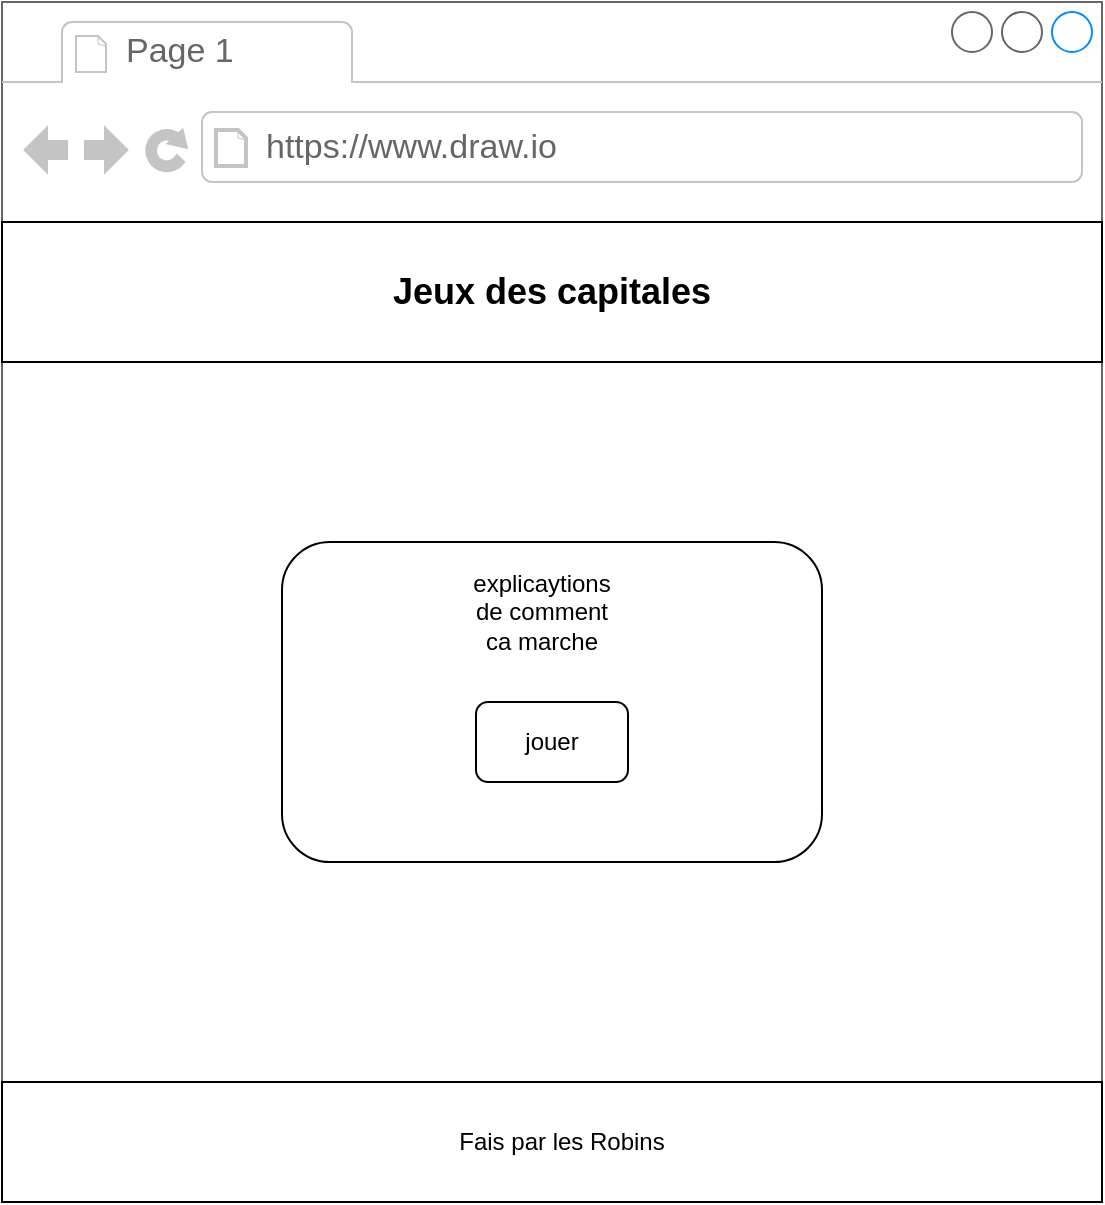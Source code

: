<mxfile pages="2">
    <diagram id="vtp9Bg_XsvQ4TJa4SPZH" name="Page-1">
        <mxGraphModel dx="1154" dy="509" grid="1" gridSize="10" guides="1" tooltips="1" connect="1" arrows="1" fold="1" page="1" pageScale="1" pageWidth="827" pageHeight="1169" math="0" shadow="0">
            <root>
                <mxCell id="0"/>
                <mxCell id="1" parent="0"/>
                <mxCell id="pom_ysKEY-f78XnHbZMB-1" value="" style="strokeWidth=1;shadow=0;dashed=0;align=center;html=1;shape=mxgraph.mockup.containers.browserWindow;rSize=0;strokeColor=#666666;strokeColor2=#008cff;strokeColor3=#c4c4c4;mainText=,;recursiveResize=0;" parent="1" vertex="1">
                    <mxGeometry x="120" y="90" width="550" height="600" as="geometry"/>
                </mxCell>
                <mxCell id="pom_ysKEY-f78XnHbZMB-2" value="Page 1" style="strokeWidth=1;shadow=0;dashed=0;align=center;html=1;shape=mxgraph.mockup.containers.anchor;fontSize=17;fontColor=#666666;align=left;" parent="pom_ysKEY-f78XnHbZMB-1" vertex="1">
                    <mxGeometry x="60" y="12" width="110" height="26" as="geometry"/>
                </mxCell>
                <mxCell id="pom_ysKEY-f78XnHbZMB-3" value="https://www.draw.io" style="strokeWidth=1;shadow=0;dashed=0;align=center;html=1;shape=mxgraph.mockup.containers.anchor;rSize=0;fontSize=17;fontColor=#666666;align=left;" parent="pom_ysKEY-f78XnHbZMB-1" vertex="1">
                    <mxGeometry x="130" y="60" width="250" height="26" as="geometry"/>
                </mxCell>
                <mxCell id="pom_ysKEY-f78XnHbZMB-4" value="" style="rounded=0;whiteSpace=wrap;html=1;" parent="pom_ysKEY-f78XnHbZMB-1" vertex="1">
                    <mxGeometry y="110" width="550" height="70" as="geometry"/>
                </mxCell>
                <mxCell id="pom_ysKEY-f78XnHbZMB-6" value="" style="rounded=0;whiteSpace=wrap;html=1;" parent="pom_ysKEY-f78XnHbZMB-1" vertex="1">
                    <mxGeometry y="540" width="550" height="60" as="geometry"/>
                </mxCell>
                <mxCell id="2" value="&lt;b&gt;&lt;font style=&quot;font-size: 18px&quot;&gt;Jeux des capitales&lt;/font&gt;&lt;/b&gt;" style="text;html=1;strokeColor=none;fillColor=none;align=center;verticalAlign=middle;whiteSpace=wrap;rounded=0;" parent="pom_ysKEY-f78XnHbZMB-1" vertex="1">
                    <mxGeometry x="176.25" y="135" width="197.5" height="20" as="geometry"/>
                </mxCell>
                <mxCell id="4" value="Fais par les Robins" style="text;html=1;strokeColor=none;fillColor=none;align=center;verticalAlign=middle;whiteSpace=wrap;rounded=0;" parent="pom_ysKEY-f78XnHbZMB-1" vertex="1">
                    <mxGeometry x="140" y="560" width="280" height="20" as="geometry"/>
                </mxCell>
                <mxCell id="pom_ysKEY-f78XnHbZMB-5" value="" style="rounded=1;whiteSpace=wrap;html=1;" parent="pom_ysKEY-f78XnHbZMB-1" vertex="1">
                    <mxGeometry x="140" y="270" width="270" height="160" as="geometry"/>
                </mxCell>
                <mxCell id="pom_ysKEY-f78XnHbZMB-7" value="explicaytions de comment ca marche" style="text;html=1;strokeColor=none;fillColor=none;align=center;verticalAlign=middle;whiteSpace=wrap;rounded=0;" parent="pom_ysKEY-f78XnHbZMB-1" vertex="1">
                    <mxGeometry x="250" y="295" width="40" height="20" as="geometry"/>
                </mxCell>
                <mxCell id="pom_ysKEY-f78XnHbZMB-8" value="jouer" style="rounded=1;whiteSpace=wrap;html=1;" parent="pom_ysKEY-f78XnHbZMB-1" vertex="1">
                    <mxGeometry x="237" y="350" width="76" height="40" as="geometry"/>
                </mxCell>
            </root>
        </mxGraphModel>
    </diagram>
    <diagram id="JTxjSqbGDqQWFvfABh7o" name="Page-2">
        <mxGraphModel dx="1154" dy="509" grid="1" gridSize="10" guides="1" tooltips="1" connect="1" arrows="1" fold="1" page="1" pageScale="1" pageWidth="827" pageHeight="1169" math="0" shadow="0">
            <root>
                <mxCell id="Uu5af3MkGBq6IgRPIAnd-0"/>
                <mxCell id="Uu5af3MkGBq6IgRPIAnd-1" parent="Uu5af3MkGBq6IgRPIAnd-0"/>
                <mxCell id="OV5H-ac396Tkxro4qSlF-0" value="" style="strokeWidth=1;shadow=0;dashed=0;align=center;html=1;shape=mxgraph.mockup.containers.browserWindow;rSize=0;strokeColor=#666666;strokeColor2=#008cff;strokeColor3=#c4c4c4;mainText=,;recursiveResize=0;" parent="Uu5af3MkGBq6IgRPIAnd-1" vertex="1">
                    <mxGeometry x="139" y="40" width="550" height="510" as="geometry"/>
                </mxCell>
                <mxCell id="OV5H-ac396Tkxro4qSlF-1" value="Page 1" style="strokeWidth=1;shadow=0;dashed=0;align=center;html=1;shape=mxgraph.mockup.containers.anchor;fontSize=17;fontColor=#666666;align=left;" parent="OV5H-ac396Tkxro4qSlF-0" vertex="1">
                    <mxGeometry x="60" y="12" width="110" height="26" as="geometry"/>
                </mxCell>
                <mxCell id="OV5H-ac396Tkxro4qSlF-2" value="https://www.draw.io" style="strokeWidth=1;shadow=0;dashed=0;align=center;html=1;shape=mxgraph.mockup.containers.anchor;rSize=0;fontSize=17;fontColor=#666666;align=left;" parent="OV5H-ac396Tkxro4qSlF-0" vertex="1">
                    <mxGeometry x="130" y="60" width="250" height="26" as="geometry"/>
                </mxCell>
                <mxCell id="OV5H-ac396Tkxro4qSlF-3" value="" style="rounded=0;whiteSpace=wrap;html=1;" parent="OV5H-ac396Tkxro4qSlF-0" vertex="1">
                    <mxGeometry y="110" width="550" height="70" as="geometry"/>
                </mxCell>
                <mxCell id="OV5H-ac396Tkxro4qSlF-4" value="" style="rounded=1;whiteSpace=wrap;html=1;" parent="OV5H-ac396Tkxro4qSlF-0" vertex="1">
                    <mxGeometry x="140" y="220" width="270" height="160" as="geometry"/>
                </mxCell>
                <mxCell id="OV5H-ac396Tkxro4qSlF-5" value="" style="rounded=0;whiteSpace=wrap;html=1;" parent="OV5H-ac396Tkxro4qSlF-0" vertex="1">
                    <mxGeometry y="450" width="550" height="60" as="geometry"/>
                </mxCell>
                <mxCell id="OV5H-ac396Tkxro4qSlF-6" value="nom du pays" style="text;html=1;strokeColor=none;fillColor=none;align=center;verticalAlign=middle;whiteSpace=wrap;rounded=0;" parent="OV5H-ac396Tkxro4qSlF-0" vertex="1">
                    <mxGeometry x="231" y="245" width="80" height="20" as="geometry"/>
                </mxCell>
                <mxCell id="OV5H-ac396Tkxro4qSlF-7" value="input" style="rounded=1;whiteSpace=wrap;html=1;" parent="OV5H-ac396Tkxro4qSlF-0" vertex="1">
                    <mxGeometry x="200" y="280" width="150" height="40" as="geometry"/>
                </mxCell>
                <mxCell id="OV5H-ac396Tkxro4qSlF-9" value="" style="rounded=0;whiteSpace=wrap;html=1;" parent="OV5H-ac396Tkxro4qSlF-0" vertex="1">
                    <mxGeometry x="215" y="330" width="120" height="10" as="geometry"/>
                </mxCell>
                <mxCell id="OV5H-ac396Tkxro4qSlF-11" value="acceuil" style="text;html=1;strokeColor=none;fillColor=none;align=center;verticalAlign=middle;whiteSpace=wrap;rounded=0;" parent="OV5H-ac396Tkxro4qSlF-0" vertex="1">
                    <mxGeometry x="251" y="150" width="40" height="20" as="geometry"/>
                </mxCell>
                <mxCell id="OV5H-ac396Tkxro4qSlF-12" value="" style="rounded=1;whiteSpace=wrap;html=1;" parent="OV5H-ac396Tkxro4qSlF-0" vertex="1">
                    <mxGeometry x="215" y="350" width="120" height="20" as="geometry"/>
                </mxCell>
            </root>
        </mxGraphModel>
    </diagram>
</mxfile>